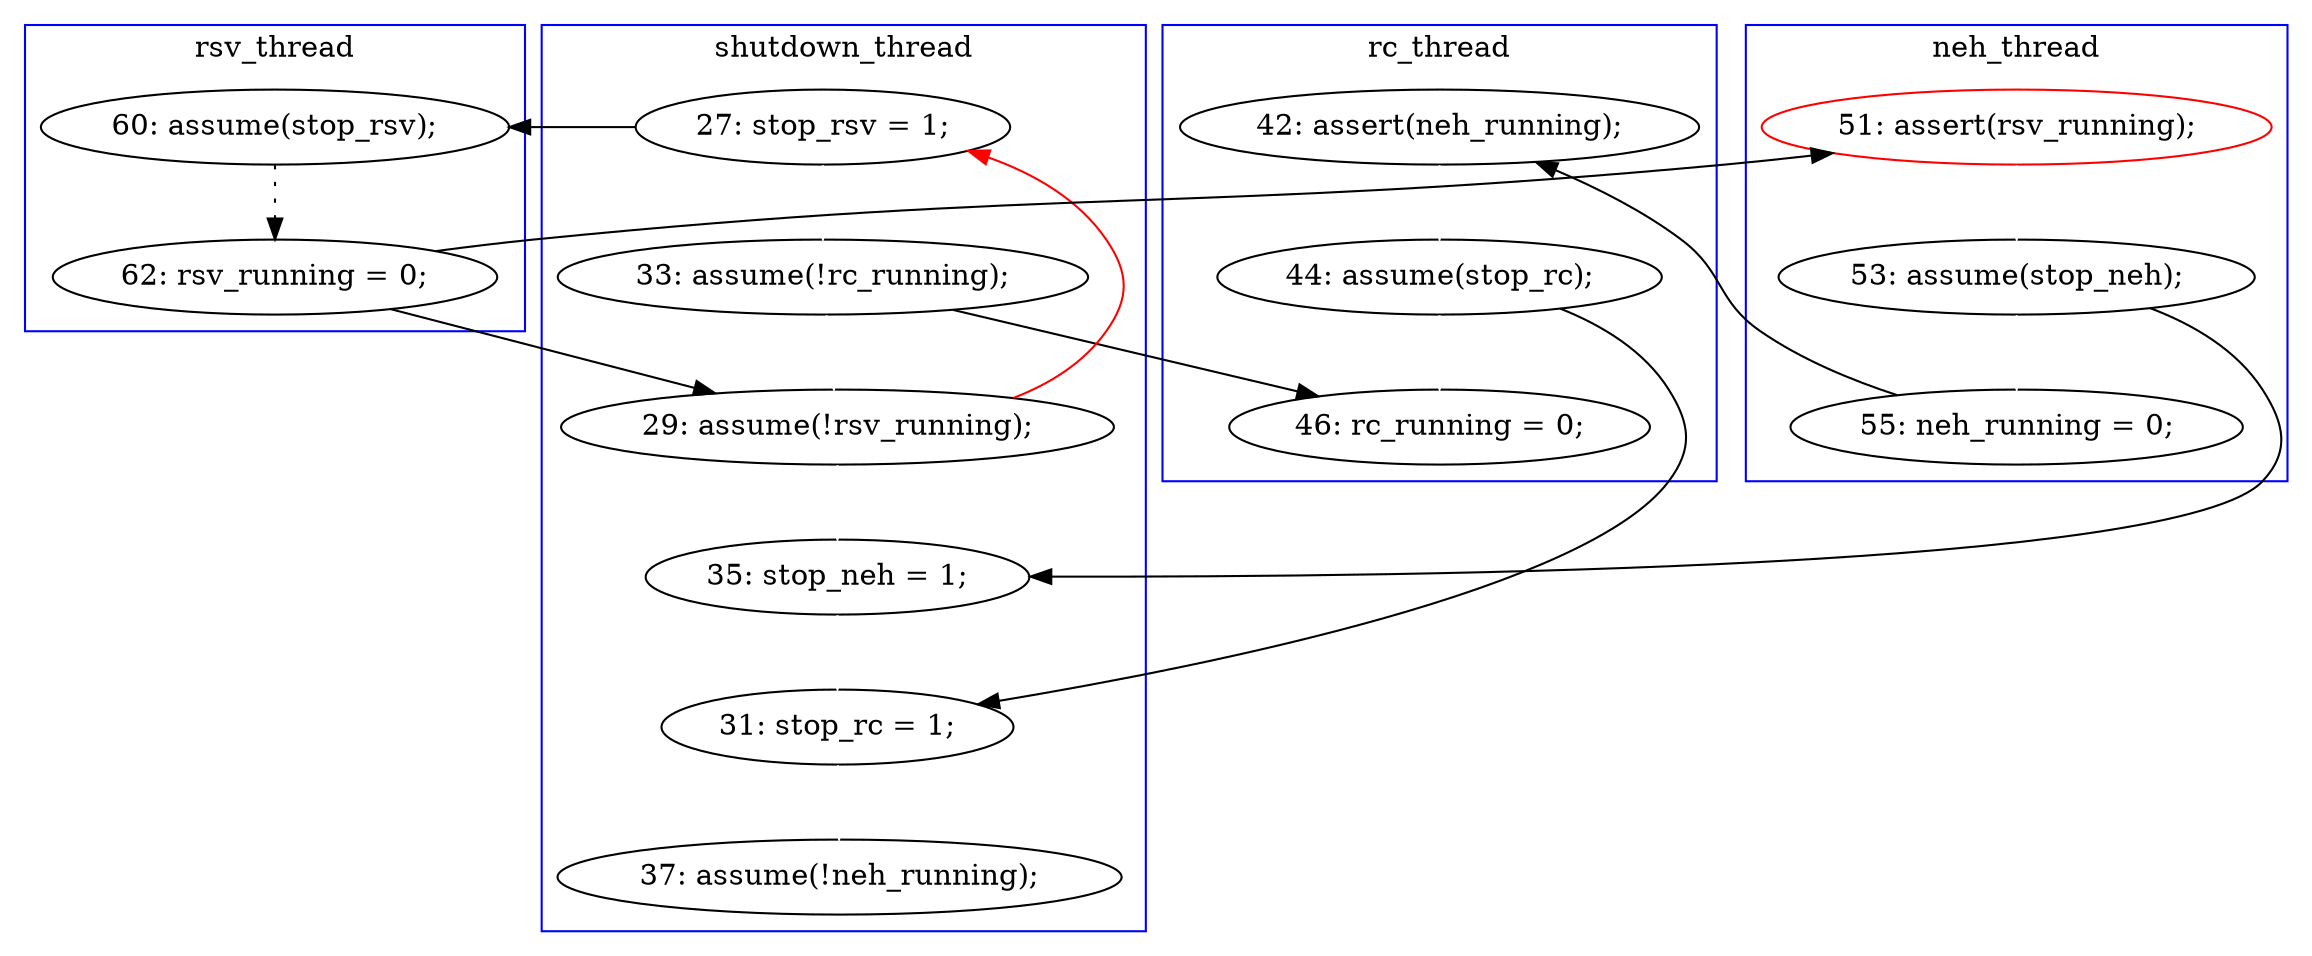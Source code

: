 digraph Counterexample {
	22 -> 23 [color = black, style = solid, constraint = false]
	23 -> 26 [color = white, style = solid]
	13 -> 28 [color = white, style = solid]
	21 -> 30 [color = black, style = solid, constraint = false]
	28 -> 29 [color = white, style = solid]
	29 -> 13 [color = red, style = solid, constraint = false]
	30 -> 33 [color = white, style = solid]
	29 -> 30 [color = white, style = solid]
	21 -> 22 [color = white, style = solid]
	13 -> 17 [color = black, style = solid, constraint = false]
	17 -> 18 [color = black, style = dotted]
	18 -> 20 [color = black, style = solid, constraint = false]
	26 -> 31 [color = white, style = solid]
	18 -> 29 [color = black, style = solid, constraint = false]
	26 -> 33 [color = black, style = solid, constraint = false]
	28 -> 31 [color = black, style = solid, constraint = false]
	33 -> 36 [color = white, style = solid]
	20 -> 21 [color = white, style = solid]
	subgraph cluster2 {
		label = rc_thread
		color = blue
		23  [label = "42: assert(neh_running);"]
		26  [label = "44: assume(stop_rc);"]
		31  [label = "46: rc_running = 0;"]
	}
	subgraph cluster3 {
		label = neh_thread
		color = blue
		20  [label = "51: assert(rsv_running);", color = red]
		21  [label = "53: assume(stop_neh);"]
		22  [label = "55: neh_running = 0;"]
	}
	subgraph cluster4 {
		label = rsv_thread
		color = blue
		18  [label = "62: rsv_running = 0;"]
		17  [label = "60: assume(stop_rsv);"]
	}
	subgraph cluster1 {
		label = shutdown_thread
		color = blue
		36  [label = "37: assume(!neh_running);"]
		13  [label = "27: stop_rsv = 1;"]
		33  [label = "31: stop_rc = 1;"]
		29  [label = "29: assume(!rsv_running);"]
		28  [label = "33: assume(!rc_running);"]
		30  [label = "35: stop_neh = 1;"]
	}
}